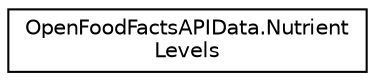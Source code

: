 digraph "Graphical Class Hierarchy"
{
 // LATEX_PDF_SIZE
  edge [fontname="Helvetica",fontsize="10",labelfontname="Helvetica",labelfontsize="10"];
  node [fontname="Helvetica",fontsize="10",shape=record];
  rankdir="LR";
  Node0 [label="OpenFoodFactsAPIData.Nutrient\lLevels",height=0.2,width=0.4,color="black", fillcolor="white", style="filled",URL="$class_open_food_facts_a_p_i_data_1_1_nutrient_levels.html",tooltip=" "];
}
